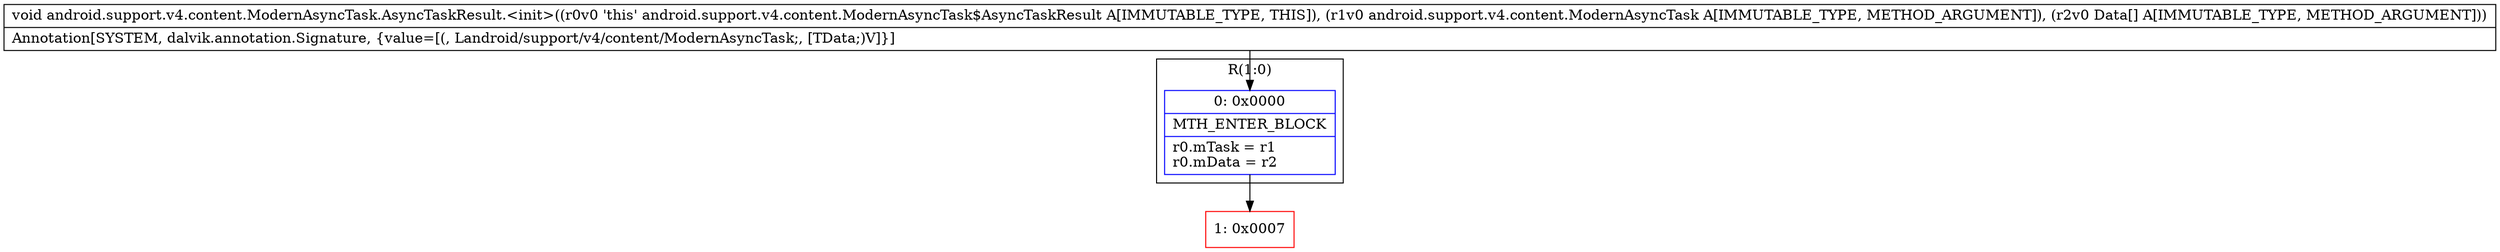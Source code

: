 digraph "CFG forandroid.support.v4.content.ModernAsyncTask.AsyncTaskResult.\<init\>(Landroid\/support\/v4\/content\/ModernAsyncTask;[Ljava\/lang\/Object;)V" {
subgraph cluster_Region_1397140857 {
label = "R(1:0)";
node [shape=record,color=blue];
Node_0 [shape=record,label="{0\:\ 0x0000|MTH_ENTER_BLOCK\l|r0.mTask = r1\lr0.mData = r2\l}"];
}
Node_1 [shape=record,color=red,label="{1\:\ 0x0007}"];
MethodNode[shape=record,label="{void android.support.v4.content.ModernAsyncTask.AsyncTaskResult.\<init\>((r0v0 'this' android.support.v4.content.ModernAsyncTask$AsyncTaskResult A[IMMUTABLE_TYPE, THIS]), (r1v0 android.support.v4.content.ModernAsyncTask A[IMMUTABLE_TYPE, METHOD_ARGUMENT]), (r2v0 Data[] A[IMMUTABLE_TYPE, METHOD_ARGUMENT]))  | Annotation[SYSTEM, dalvik.annotation.Signature, \{value=[(, Landroid\/support\/v4\/content\/ModernAsyncTask;, [TData;)V]\}]\l}"];
MethodNode -> Node_0;
Node_0 -> Node_1;
}

